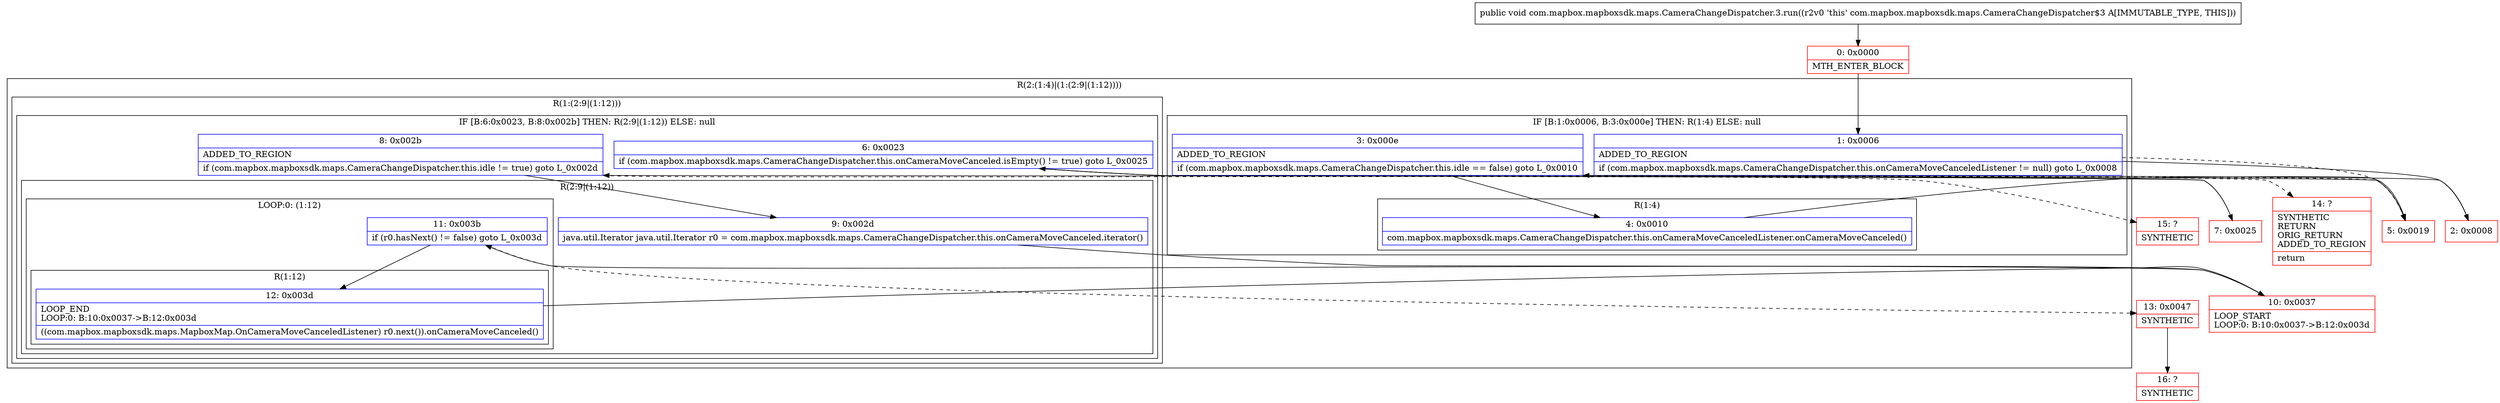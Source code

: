 digraph "CFG forcom.mapbox.mapboxsdk.maps.CameraChangeDispatcher.3.run()V" {
subgraph cluster_Region_1724043874 {
label = "R(2:(1:4)|(1:(2:9|(1:12))))";
node [shape=record,color=blue];
subgraph cluster_IfRegion_1732057316 {
label = "IF [B:1:0x0006, B:3:0x000e] THEN: R(1:4) ELSE: null";
node [shape=record,color=blue];
Node_1 [shape=record,label="{1\:\ 0x0006|ADDED_TO_REGION\l|if (com.mapbox.mapboxsdk.maps.CameraChangeDispatcher.this.onCameraMoveCanceledListener != null) goto L_0x0008\l}"];
Node_3 [shape=record,label="{3\:\ 0x000e|ADDED_TO_REGION\l|if (com.mapbox.mapboxsdk.maps.CameraChangeDispatcher.this.idle == false) goto L_0x0010\l}"];
subgraph cluster_Region_665514675 {
label = "R(1:4)";
node [shape=record,color=blue];
Node_4 [shape=record,label="{4\:\ 0x0010|com.mapbox.mapboxsdk.maps.CameraChangeDispatcher.this.onCameraMoveCanceledListener.onCameraMoveCanceled()\l}"];
}
}
subgraph cluster_Region_690765384 {
label = "R(1:(2:9|(1:12)))";
node [shape=record,color=blue];
subgraph cluster_IfRegion_1494067405 {
label = "IF [B:6:0x0023, B:8:0x002b] THEN: R(2:9|(1:12)) ELSE: null";
node [shape=record,color=blue];
Node_6 [shape=record,label="{6\:\ 0x0023|if (com.mapbox.mapboxsdk.maps.CameraChangeDispatcher.this.onCameraMoveCanceled.isEmpty() != true) goto L_0x0025\l}"];
Node_8 [shape=record,label="{8\:\ 0x002b|ADDED_TO_REGION\l|if (com.mapbox.mapboxsdk.maps.CameraChangeDispatcher.this.idle != true) goto L_0x002d\l}"];
subgraph cluster_Region_703736400 {
label = "R(2:9|(1:12))";
node [shape=record,color=blue];
Node_9 [shape=record,label="{9\:\ 0x002d|java.util.Iterator java.util.Iterator r0 = com.mapbox.mapboxsdk.maps.CameraChangeDispatcher.this.onCameraMoveCanceled.iterator()\l}"];
subgraph cluster_LoopRegion_1185489524 {
label = "LOOP:0: (1:12)";
node [shape=record,color=blue];
Node_11 [shape=record,label="{11\:\ 0x003b|if (r0.hasNext() != false) goto L_0x003d\l}"];
subgraph cluster_Region_944191956 {
label = "R(1:12)";
node [shape=record,color=blue];
Node_12 [shape=record,label="{12\:\ 0x003d|LOOP_END\lLOOP:0: B:10:0x0037\-\>B:12:0x003d\l|((com.mapbox.mapboxsdk.maps.MapboxMap.OnCameraMoveCanceledListener) r0.next()).onCameraMoveCanceled()\l}"];
}
}
}
}
}
}
Node_0 [shape=record,color=red,label="{0\:\ 0x0000|MTH_ENTER_BLOCK\l}"];
Node_2 [shape=record,color=red,label="{2\:\ 0x0008}"];
Node_5 [shape=record,color=red,label="{5\:\ 0x0019}"];
Node_7 [shape=record,color=red,label="{7\:\ 0x0025}"];
Node_10 [shape=record,color=red,label="{10\:\ 0x0037|LOOP_START\lLOOP:0: B:10:0x0037\-\>B:12:0x003d\l}"];
Node_13 [shape=record,color=red,label="{13\:\ 0x0047|SYNTHETIC\l}"];
Node_14 [shape=record,color=red,label="{14\:\ ?|SYNTHETIC\lRETURN\lORIG_RETURN\lADDED_TO_REGION\l|return\l}"];
Node_15 [shape=record,color=red,label="{15\:\ ?|SYNTHETIC\l}"];
Node_16 [shape=record,color=red,label="{16\:\ ?|SYNTHETIC\l}"];
MethodNode[shape=record,label="{public void com.mapbox.mapboxsdk.maps.CameraChangeDispatcher.3.run((r2v0 'this' com.mapbox.mapboxsdk.maps.CameraChangeDispatcher$3 A[IMMUTABLE_TYPE, THIS])) }"];
MethodNode -> Node_0;
Node_1 -> Node_2;
Node_1 -> Node_5[style=dashed];
Node_3 -> Node_4;
Node_3 -> Node_5[style=dashed];
Node_4 -> Node_5;
Node_6 -> Node_7;
Node_6 -> Node_14[style=dashed];
Node_8 -> Node_9;
Node_8 -> Node_15[style=dashed];
Node_9 -> Node_10;
Node_11 -> Node_12;
Node_11 -> Node_13[style=dashed];
Node_12 -> Node_10;
Node_0 -> Node_1;
Node_2 -> Node_3;
Node_5 -> Node_6;
Node_7 -> Node_8;
Node_10 -> Node_11;
Node_13 -> Node_16;
}


